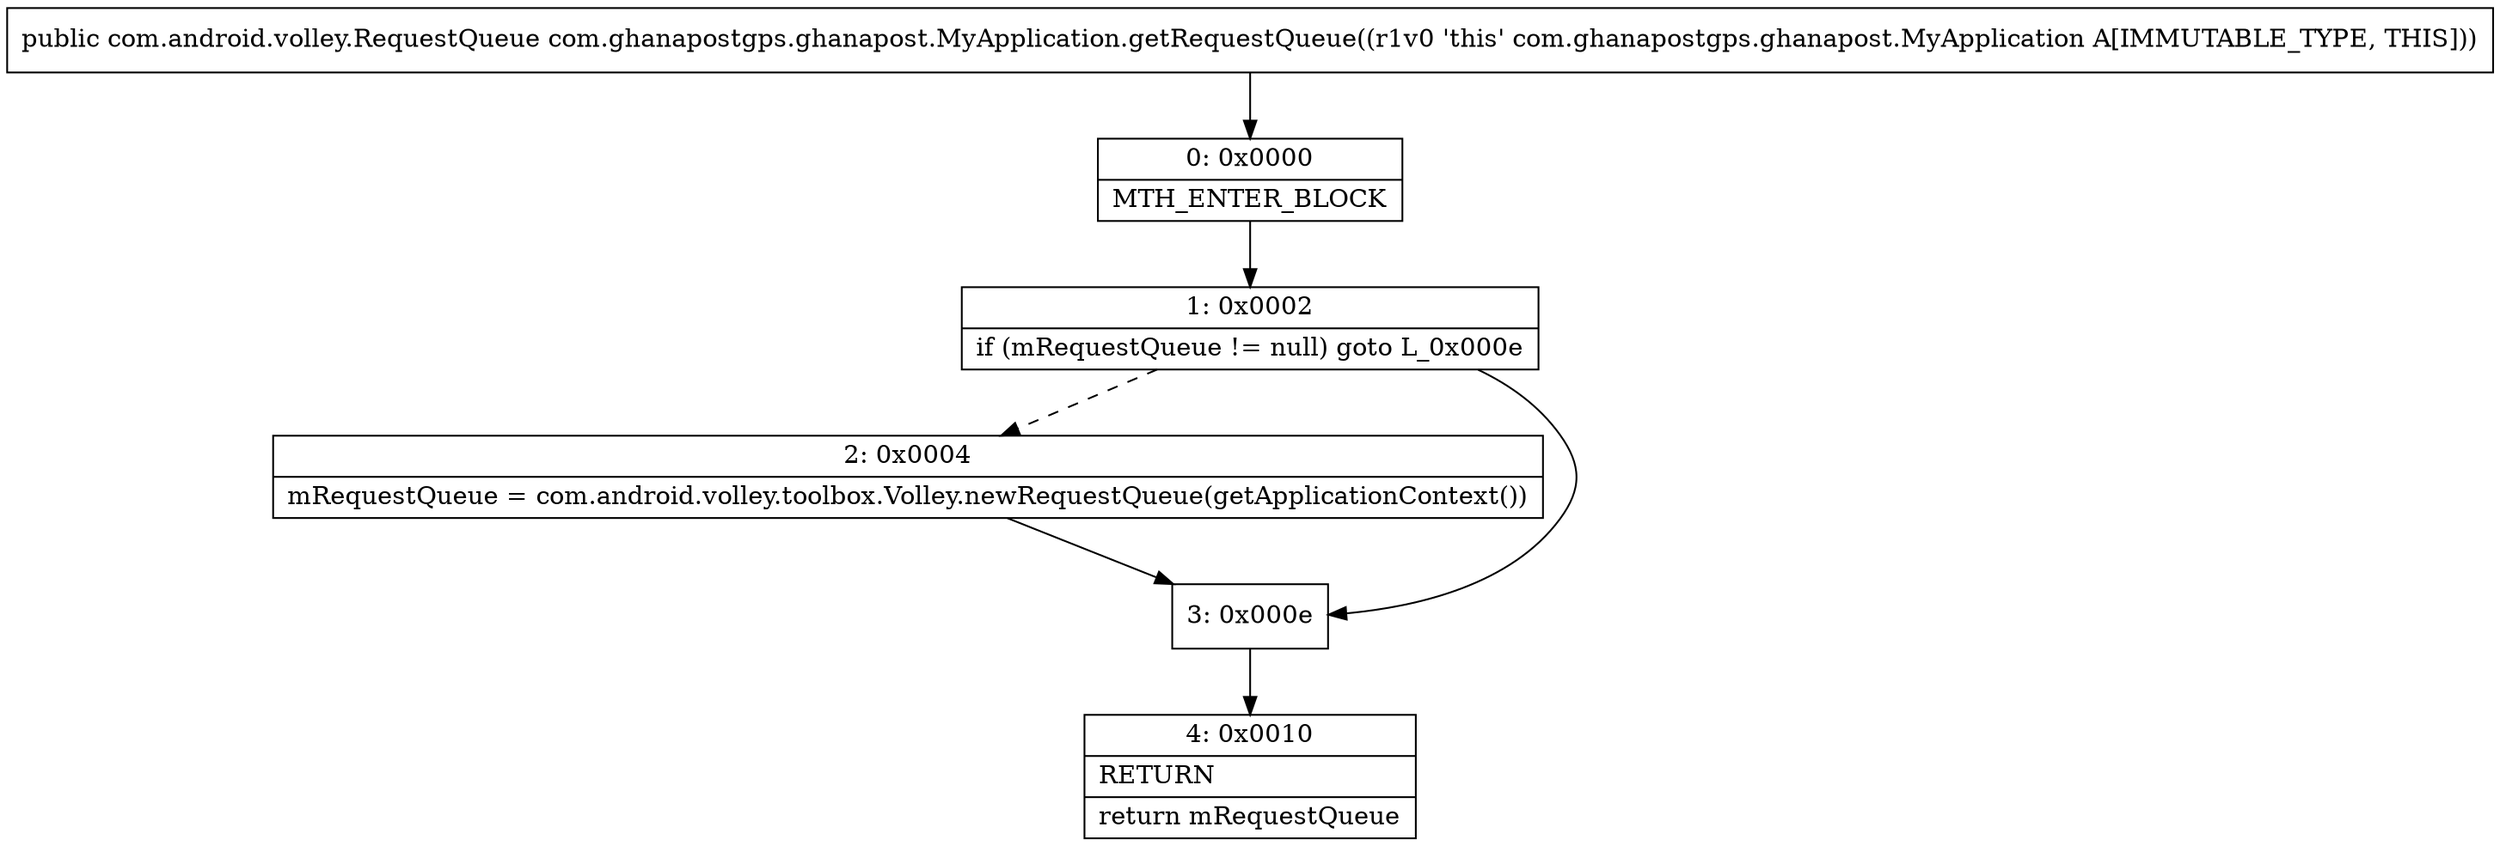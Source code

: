 digraph "CFG forcom.ghanapostgps.ghanapost.MyApplication.getRequestQueue()Lcom\/android\/volley\/RequestQueue;" {
Node_0 [shape=record,label="{0\:\ 0x0000|MTH_ENTER_BLOCK\l}"];
Node_1 [shape=record,label="{1\:\ 0x0002|if (mRequestQueue != null) goto L_0x000e\l}"];
Node_2 [shape=record,label="{2\:\ 0x0004|mRequestQueue = com.android.volley.toolbox.Volley.newRequestQueue(getApplicationContext())\l}"];
Node_3 [shape=record,label="{3\:\ 0x000e}"];
Node_4 [shape=record,label="{4\:\ 0x0010|RETURN\l|return mRequestQueue\l}"];
MethodNode[shape=record,label="{public com.android.volley.RequestQueue com.ghanapostgps.ghanapost.MyApplication.getRequestQueue((r1v0 'this' com.ghanapostgps.ghanapost.MyApplication A[IMMUTABLE_TYPE, THIS])) }"];
MethodNode -> Node_0;
Node_0 -> Node_1;
Node_1 -> Node_2[style=dashed];
Node_1 -> Node_3;
Node_2 -> Node_3;
Node_3 -> Node_4;
}

